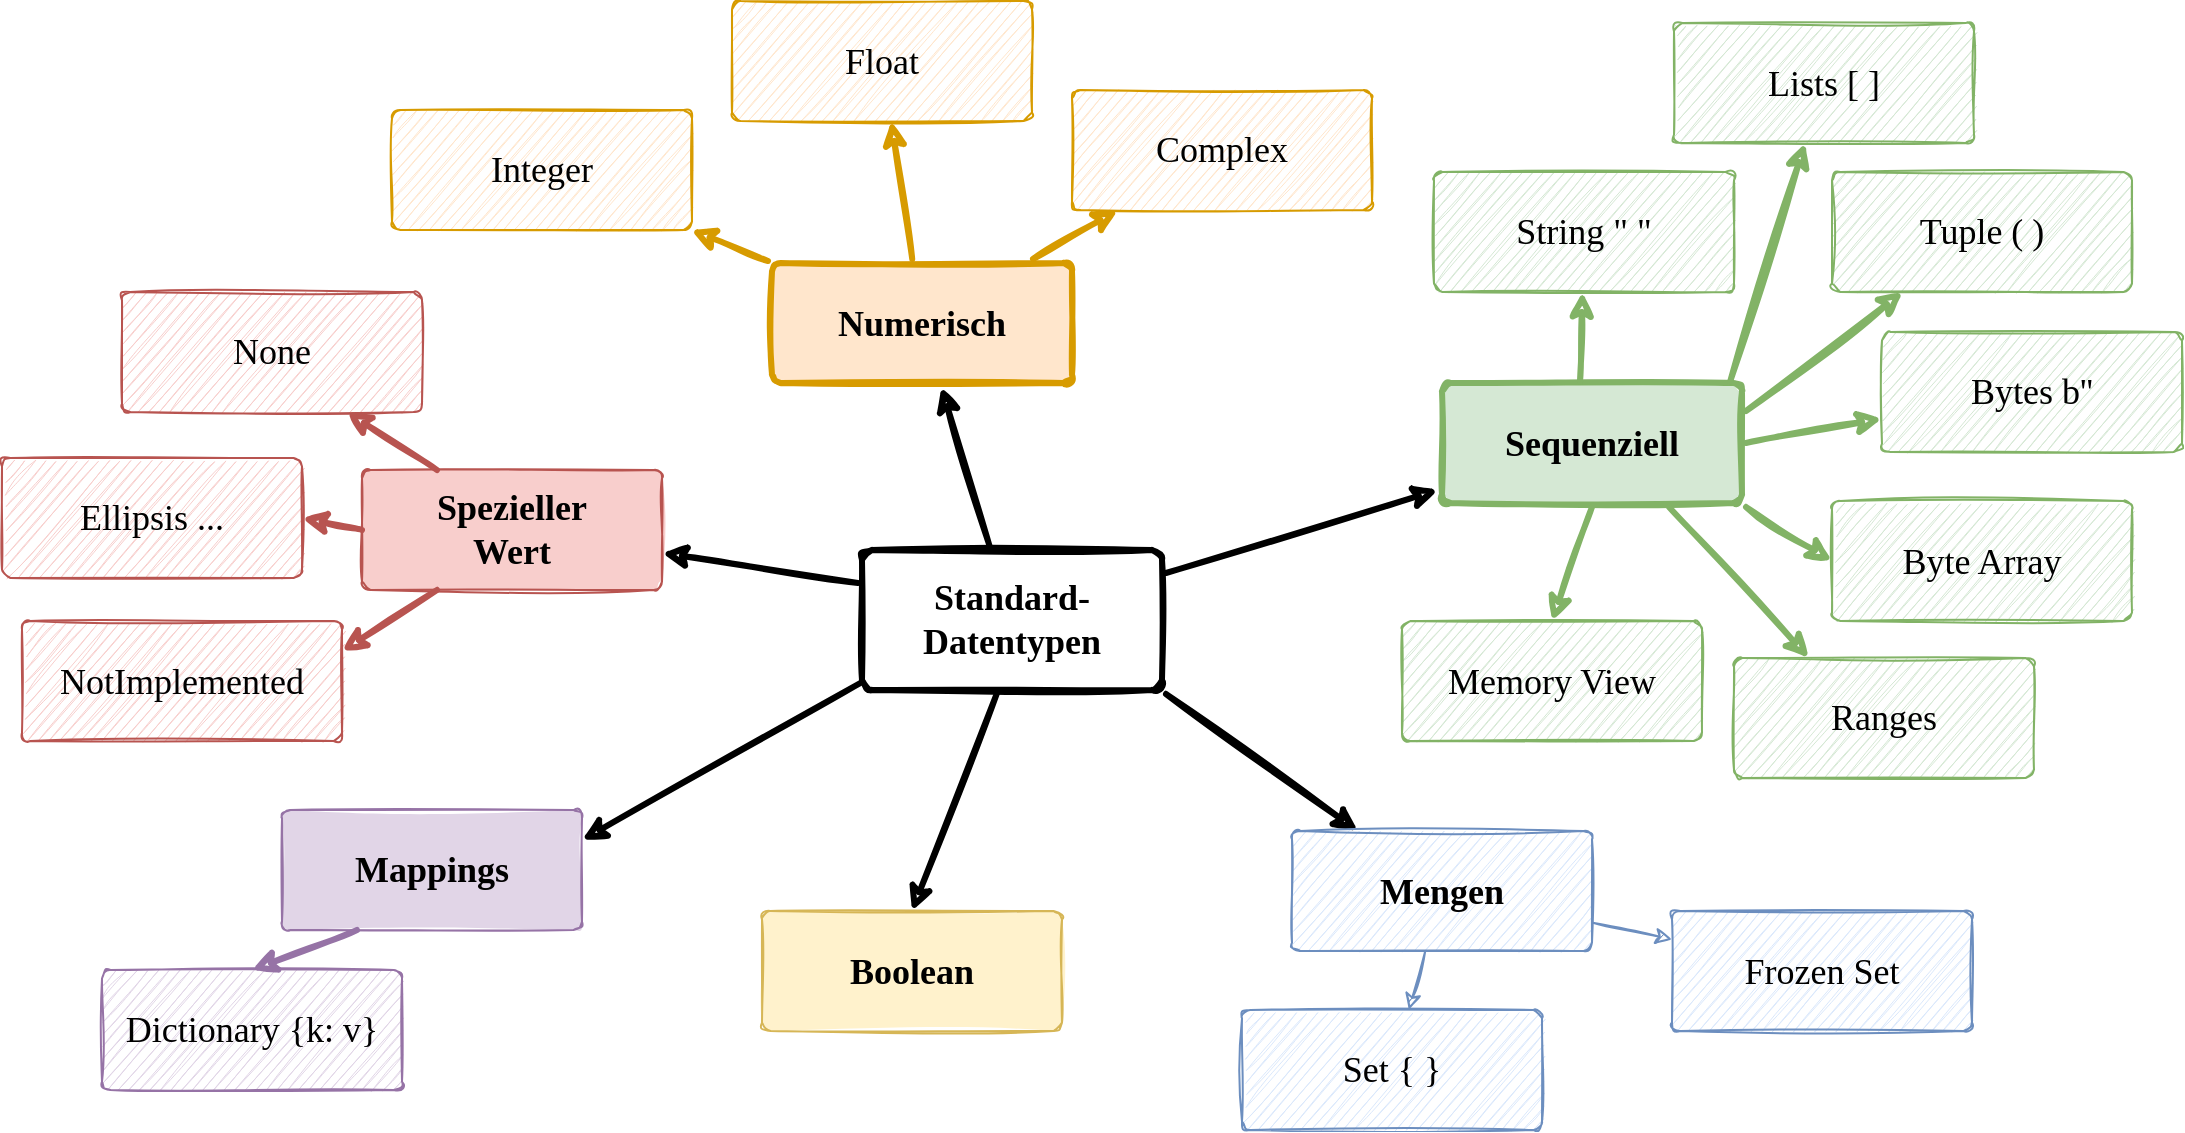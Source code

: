 <mxfile version="20.2.3" type="github">
  <diagram id="6a731a19-8d31-9384-78a2-239565b7b9f0" name="Page-1">
    <mxGraphModel dx="1303" dy="842" grid="1" gridSize="10" guides="1" tooltips="1" connect="1" arrows="1" fold="1" page="1" pageScale="1" pageWidth="1169" pageHeight="827" background="none" math="0" shadow="0">
      <root>
        <mxCell id="0" />
        <mxCell id="1" parent="0" />
        <mxCell id="1745" value="" style="edgeStyle=none;rounded=0;jumpStyle=none;html=1;shadow=0;labelBackgroundColor=none;startArrow=none;startFill=0;endArrow=classic;endFill=1;jettySize=auto;orthogonalLoop=1;strokeColor=#000000;strokeWidth=3;fontFamily=Comic Sans MS;fontSize=18;fontColor=#23445D;spacing=5;sketch=1;" parent="1" source="1749" target="1764" edge="1">
          <mxGeometry relative="1" as="geometry" />
        </mxCell>
        <mxCell id="1746" value="" style="edgeStyle=none;rounded=0;jumpStyle=none;html=1;shadow=0;labelBackgroundColor=none;startArrow=none;startFill=0;endArrow=classic;endFill=1;jettySize=auto;orthogonalLoop=1;strokeColor=#000000;strokeWidth=3;fontFamily=Comic Sans MS;fontSize=18;fontColor=#23445D;spacing=5;sketch=1;" parent="1" source="1749" target="1771" edge="1">
          <mxGeometry relative="1" as="geometry" />
        </mxCell>
        <mxCell id="1747" value="" style="edgeStyle=none;rounded=0;jumpStyle=none;html=1;shadow=0;labelBackgroundColor=none;startArrow=none;startFill=0;endArrow=classic;endFill=1;jettySize=auto;orthogonalLoop=1;strokeColor=#000000;strokeWidth=3;fontFamily=Comic Sans MS;fontSize=18;fontColor=#23445D;spacing=5;sketch=1;exitX=1;exitY=1;exitDx=0;exitDy=0;" parent="1" source="1749" target="1760" edge="1">
          <mxGeometry relative="1" as="geometry" />
        </mxCell>
        <mxCell id="1748" value="" style="edgeStyle=none;rounded=0;jumpStyle=none;html=1;shadow=0;labelBackgroundColor=none;startArrow=none;startFill=0;endArrow=classic;endFill=1;jettySize=auto;orthogonalLoop=1;strokeColor=#000000;strokeWidth=3;fontFamily=Comic Sans MS;fontSize=18;fontColor=#23445D;spacing=5;sketch=1;exitX=0;exitY=0.25;exitDx=0;exitDy=0;" parent="1" source="1749" target="1753" edge="1">
          <mxGeometry relative="1" as="geometry" />
        </mxCell>
        <mxCell id="1749" value="Standard-Datentypen" style="rounded=1;whiteSpace=wrap;html=1;shadow=0;labelBackgroundColor=none;strokeWidth=3;fontFamily=Comic Sans MS;fontSize=18;align=center;fontStyle=1;spacing=5;arcSize=7;perimeterSpacing=2;sketch=1;fillStyle=solid;" parent="1" vertex="1">
          <mxGeometry x="530" y="330" width="150" height="70" as="geometry" />
        </mxCell>
        <mxCell id="1753" value="Spezieller&lt;br&gt;Wert" style="rounded=1;whiteSpace=wrap;html=1;shadow=0;labelBackgroundColor=none;strokeColor=#b85450;strokeWidth=1;fillColor=#f8cecc;fontFamily=Comic Sans MS;fontSize=18;align=center;spacing=5;fontStyle=1;arcSize=7;perimeterSpacing=0;sketch=1;fillStyle=solid;" parent="1" vertex="1">
          <mxGeometry x="280" y="290" width="150" height="60" as="geometry" />
        </mxCell>
        <mxCell id="1757" value="" style="edgeStyle=none;rounded=0;jumpStyle=none;html=1;shadow=0;labelBackgroundColor=none;startArrow=none;startFill=0;endArrow=classic;endFill=1;jettySize=auto;orthogonalLoop=1;strokeColor=#6c8ebf;strokeWidth=1;fontFamily=Comic Sans MS;fontSize=18;fontColor=#FFFFFF;spacing=5;sketch=1;fillColor=#dae8fc;" parent="1" source="1760" target="1763" edge="1">
          <mxGeometry relative="1" as="geometry" />
        </mxCell>
        <mxCell id="1759" value="" style="edgeStyle=none;rounded=0;jumpStyle=none;html=1;shadow=0;labelBackgroundColor=none;startArrow=none;startFill=0;endArrow=classic;endFill=1;jettySize=auto;orthogonalLoop=1;strokeColor=#6c8ebf;strokeWidth=1;fontFamily=Comic Sans MS;fontSize=18;fontColor=#FFFFFF;spacing=5;sketch=1;fillColor=#dae8fc;" parent="1" source="1760" target="1761" edge="1">
          <mxGeometry relative="1" as="geometry" />
        </mxCell>
        <mxCell id="1760" value="Mengen" style="rounded=1;whiteSpace=wrap;html=1;shadow=0;labelBackgroundColor=none;strokeColor=#6c8ebf;strokeWidth=1;fillColor=#dae8fc;fontFamily=Comic Sans MS;fontSize=18;align=center;spacing=5;fontStyle=1;arcSize=7;perimeterSpacing=0;sketch=1;" parent="1" vertex="1">
          <mxGeometry x="745" y="470.5" width="150" height="60" as="geometry" />
        </mxCell>
        <mxCell id="1761" value="Frozen Set" style="rounded=1;whiteSpace=wrap;html=1;shadow=0;labelBackgroundColor=none;strokeColor=#6c8ebf;strokeWidth=1;fillColor=#dae8fc;fontFamily=Comic Sans MS;fontSize=18;align=center;spacing=5;arcSize=7;perimeterSpacing=0;sketch=1;" parent="1" vertex="1">
          <mxGeometry x="935" y="510.5" width="150" height="60" as="geometry" />
        </mxCell>
        <mxCell id="1763" value="Set { }" style="rounded=1;whiteSpace=wrap;html=1;shadow=0;labelBackgroundColor=none;strokeColor=#6c8ebf;strokeWidth=1;fillColor=#dae8fc;fontFamily=Comic Sans MS;fontSize=18;align=center;spacing=5;arcSize=7;perimeterSpacing=0;sketch=1;" parent="1" vertex="1">
          <mxGeometry x="720" y="560" width="150" height="60" as="geometry" />
        </mxCell>
        <mxCell id="1764" value="Numerisch" style="rounded=1;whiteSpace=wrap;html=1;shadow=0;labelBackgroundColor=none;strokeColor=#D79B00;strokeWidth=3;fillColor=#ffe6cc;fontFamily=Comic Sans MS;fontSize=18;align=center;spacing=5;fontStyle=1;arcSize=7;perimeterSpacing=2;sketch=1;fillStyle=solid;" parent="1" vertex="1">
          <mxGeometry x="485" y="186.5" width="150" height="60" as="geometry" />
        </mxCell>
        <mxCell id="1765" value="Complex" style="rounded=1;whiteSpace=wrap;html=1;shadow=0;labelBackgroundColor=none;strokeColor=#D79B00;strokeWidth=1;fillColor=#ffe6cc;fontFamily=Comic Sans MS;fontSize=18;align=center;spacing=5;arcSize=7;perimeterSpacing=0;sketch=1;" parent="1" vertex="1">
          <mxGeometry x="635" y="100" width="150" height="60" as="geometry" />
        </mxCell>
        <mxCell id="1766" value="" style="edgeStyle=none;rounded=0;jumpStyle=none;html=1;shadow=0;labelBackgroundColor=none;startArrow=none;startFill=0;endArrow=classic;endFill=1;jettySize=auto;orthogonalLoop=1;strokeColor=#D79B00;strokeWidth=3;fontFamily=Comic Sans MS;fontSize=18;fontColor=#FFFFFF;spacing=5;sketch=1;fillColor=#ffe6cc;" parent="1" source="1764" target="1765" edge="1">
          <mxGeometry relative="1" as="geometry" />
        </mxCell>
        <mxCell id="1767" value="Float" style="rounded=1;whiteSpace=wrap;html=1;shadow=0;labelBackgroundColor=none;strokeColor=#D79B00;strokeWidth=1;fillColor=#ffe6cc;fontFamily=Comic Sans MS;fontSize=18;align=center;spacing=5;arcSize=7;perimeterSpacing=0;sketch=1;" parent="1" vertex="1">
          <mxGeometry x="465" y="55.5" width="150" height="60" as="geometry" />
        </mxCell>
        <mxCell id="1768" value="" style="edgeStyle=none;rounded=0;jumpStyle=none;html=1;shadow=0;labelBackgroundColor=none;startArrow=none;startFill=0;endArrow=classic;endFill=1;jettySize=auto;orthogonalLoop=1;strokeColor=#D79B00;strokeWidth=3;fontFamily=Comic Sans MS;fontSize=18;fontColor=#FFFFFF;spacing=5;sketch=1;fillColor=#ffe6cc;" parent="1" source="1764" target="1767" edge="1">
          <mxGeometry relative="1" as="geometry" />
        </mxCell>
        <mxCell id="1769" value="Integer" style="rounded=1;whiteSpace=wrap;html=1;shadow=0;labelBackgroundColor=none;strokeColor=#D79B00;strokeWidth=1;fillColor=#ffe6cc;fontFamily=Comic Sans MS;fontSize=18;align=center;spacing=5;arcSize=7;perimeterSpacing=0;sketch=1;" parent="1" vertex="1">
          <mxGeometry x="295" y="110" width="150" height="60" as="geometry" />
        </mxCell>
        <mxCell id="1770" value="" style="edgeStyle=none;rounded=0;jumpStyle=none;html=1;shadow=0;labelBackgroundColor=none;startArrow=none;startFill=0;endArrow=classic;endFill=1;jettySize=auto;orthogonalLoop=1;strokeColor=#D79B00;strokeWidth=3;fontFamily=Comic Sans MS;fontSize=18;fontColor=#FFFFFF;spacing=5;sketch=1;fillColor=#ffe6cc;" parent="1" source="1764" target="1769" edge="1">
          <mxGeometry relative="1" as="geometry" />
        </mxCell>
        <mxCell id="1771" value="Sequenziell" style="rounded=1;whiteSpace=wrap;html=1;shadow=0;labelBackgroundColor=none;strokeColor=#82b366;strokeWidth=3;fillColor=#d5e8d4;fontFamily=Comic Sans MS;fontSize=18;align=center;spacing=5;fontStyle=1;arcSize=7;perimeterSpacing=2;sketch=1;fillStyle=solid;" parent="1" vertex="1">
          <mxGeometry x="820" y="246.5" width="150" height="60" as="geometry" />
        </mxCell>
        <mxCell id="1772" value="Lists [ ]" style="rounded=1;whiteSpace=wrap;html=1;shadow=0;labelBackgroundColor=none;strokeColor=#82b366;strokeWidth=1;fillColor=#d5e8d4;fontFamily=Comic Sans MS;fontSize=18;align=center;spacing=5;fontStyle=0;arcSize=7;perimeterSpacing=0;sketch=1;" parent="1" vertex="1">
          <mxGeometry x="936" y="66.5" width="150" height="60" as="geometry" />
        </mxCell>
        <mxCell id="1773" value="" style="edgeStyle=none;rounded=1;jumpStyle=none;html=1;shadow=0;labelBackgroundColor=none;startArrow=none;startFill=0;jettySize=auto;orthogonalLoop=1;strokeColor=#82b366;strokeWidth=3;fontFamily=Comic Sans MS;fontSize=18;fontColor=#FFFFFF;spacing=5;fontStyle=1;fillColor=#d5e8d4;sketch=1;exitX=0.948;exitY=0.023;exitDx=0;exitDy=0;exitPerimeter=0;" parent="1" source="1771" target="1772" edge="1">
          <mxGeometry relative="1" as="geometry" />
        </mxCell>
        <mxCell id="1774" value="Bytes b&#39;&#39;" style="rounded=1;whiteSpace=wrap;html=1;shadow=0;labelBackgroundColor=none;strokeColor=#82b366;strokeWidth=1;fillColor=#d5e8d4;fontFamily=Comic Sans MS;fontSize=18;align=center;spacing=5;fontStyle=0;arcSize=7;perimeterSpacing=0;sketch=1;" parent="1" vertex="1">
          <mxGeometry x="1040" y="221" width="150" height="60" as="geometry" />
        </mxCell>
        <mxCell id="1775" value="" style="edgeStyle=none;rounded=1;jumpStyle=none;html=1;shadow=0;labelBackgroundColor=none;startArrow=none;startFill=0;jettySize=auto;orthogonalLoop=1;strokeColor=#82b366;strokeWidth=3;fontFamily=Comic Sans MS;fontSize=18;fontColor=#FFFFFF;spacing=5;fontStyle=1;fillColor=#d5e8d4;sketch=1;exitX=1;exitY=0.5;exitDx=0;exitDy=0;" parent="1" source="1771" target="1774" edge="1">
          <mxGeometry relative="1" as="geometry" />
        </mxCell>
        <mxCell id="1776" value="Tuple ( )" style="rounded=1;whiteSpace=wrap;html=1;shadow=0;labelBackgroundColor=none;strokeColor=#82b366;strokeWidth=1;fillColor=#d5e8d4;fontFamily=Comic Sans MS;fontSize=18;align=center;spacing=5;fontStyle=0;arcSize=7;perimeterSpacing=0;sketch=1;" parent="1" vertex="1">
          <mxGeometry x="1015" y="141" width="150" height="60" as="geometry" />
        </mxCell>
        <mxCell id="1777" value="" style="edgeStyle=none;rounded=1;jumpStyle=none;html=1;shadow=0;labelBackgroundColor=none;startArrow=none;startFill=0;jettySize=auto;orthogonalLoop=1;strokeColor=#82b366;strokeWidth=3;fontFamily=Comic Sans MS;fontSize=18;fontColor=#FFFFFF;spacing=5;fontStyle=1;fillColor=#d5e8d4;sketch=1;exitX=1;exitY=0.25;exitDx=0;exitDy=0;" parent="1" source="1771" target="1776" edge="1">
          <mxGeometry relative="1" as="geometry" />
        </mxCell>
        <mxCell id="1779" value="" style="edgeStyle=none;rounded=1;jumpStyle=none;html=1;shadow=0;labelBackgroundColor=none;startArrow=none;startFill=0;jettySize=auto;orthogonalLoop=1;strokeColor=#82b366;strokeWidth=3;fontFamily=Comic Sans MS;fontSize=18;fontColor=#FFFFFF;spacing=5;fontStyle=1;fillColor=#d5e8d4;sketch=1;exitX=0.461;exitY=0.023;exitDx=0;exitDy=0;exitPerimeter=0;" parent="1" source="1771" target="1778" edge="1">
          <mxGeometry relative="1" as="geometry">
            <mxPoint x="920" y="241" as="sourcePoint" />
          </mxGeometry>
        </mxCell>
        <mxCell id="X-NRlNJ1EieBE7V-gmd9-1781" value="Byte Array" style="rounded=1;whiteSpace=wrap;html=1;shadow=0;labelBackgroundColor=none;strokeColor=#82b366;strokeWidth=1;fillColor=#d5e8d4;fontFamily=Comic Sans MS;fontSize=18;align=center;spacing=5;fontStyle=0;arcSize=7;perimeterSpacing=0;sketch=1;" parent="1" vertex="1">
          <mxGeometry x="1015" y="305.5" width="150" height="60" as="geometry" />
        </mxCell>
        <mxCell id="X-NRlNJ1EieBE7V-gmd9-1782" value="" style="edgeStyle=none;rounded=1;jumpStyle=none;html=1;shadow=0;labelBackgroundColor=none;startArrow=none;startFill=0;jettySize=auto;orthogonalLoop=1;strokeColor=#82b366;strokeWidth=3;fontFamily=Comic Sans MS;fontSize=18;fontColor=#FFFFFF;spacing=5;fontStyle=1;fillColor=#d5e8d4;sketch=1;exitX=1;exitY=1;exitDx=0;exitDy=0;entryX=0;entryY=0.5;entryDx=0;entryDy=0;" parent="1" source="1771" target="X-NRlNJ1EieBE7V-gmd9-1781" edge="1">
          <mxGeometry relative="1" as="geometry">
            <mxPoint x="957" y="351.65" as="sourcePoint" />
          </mxGeometry>
        </mxCell>
        <mxCell id="X-NRlNJ1EieBE7V-gmd9-1783" value="" style="edgeStyle=none;rounded=0;jumpStyle=none;html=1;shadow=0;labelBackgroundColor=none;startArrow=none;startFill=0;endArrow=classic;endFill=1;jettySize=auto;orthogonalLoop=1;strokeColor=#000000;strokeWidth=3;fontFamily=Comic Sans MS;fontSize=18;fontColor=#23445D;spacing=5;sketch=1;exitX=0.013;exitY=0.919;exitDx=0;exitDy=0;entryX=1;entryY=0.25;entryDx=0;entryDy=0;exitPerimeter=0;" parent="1" source="1749" target="X-NRlNJ1EieBE7V-gmd9-1784" edge="1">
          <mxGeometry relative="1" as="geometry">
            <mxPoint x="523" y="578.5" as="sourcePoint" />
          </mxGeometry>
        </mxCell>
        <mxCell id="X-NRlNJ1EieBE7V-gmd9-1784" value="Mappings" style="rounded=1;whiteSpace=wrap;html=1;shadow=0;labelBackgroundColor=none;strokeColor=#9673a6;strokeWidth=1;fillColor=#e1d5e7;fontFamily=Comic Sans MS;fontSize=18;align=center;spacing=5;fontStyle=1;arcSize=7;perimeterSpacing=0;sketch=1;fillStyle=solid;" parent="1" vertex="1">
          <mxGeometry x="240" y="460" width="150" height="60" as="geometry" />
        </mxCell>
        <mxCell id="X-NRlNJ1EieBE7V-gmd9-1785" value="Dictionary {k: v}" style="rounded=1;whiteSpace=wrap;html=1;shadow=0;labelBackgroundColor=none;strokeColor=#9673a6;strokeWidth=1;fillColor=#e1d5e7;fontFamily=Comic Sans MS;fontSize=18;align=center;spacing=5;arcSize=7;perimeterSpacing=0;sketch=1;" parent="1" vertex="1">
          <mxGeometry x="150" y="540" width="150" height="60" as="geometry" />
        </mxCell>
        <mxCell id="X-NRlNJ1EieBE7V-gmd9-1786" value="" style="edgeStyle=none;rounded=0;jumpStyle=none;html=1;shadow=0;labelBackgroundColor=none;startArrow=none;startFill=0;endArrow=classic;endFill=1;jettySize=auto;orthogonalLoop=1;strokeColor=#9673a6;strokeWidth=3;fontFamily=Comic Sans MS;fontSize=18;fontColor=#FFFFFF;spacing=5;sketch=1;fillColor=#e1d5e7;entryX=0.5;entryY=0;entryDx=0;entryDy=0;exitX=0.25;exitY=1;exitDx=0;exitDy=0;" parent="1" source="X-NRlNJ1EieBE7V-gmd9-1784" target="X-NRlNJ1EieBE7V-gmd9-1785" edge="1">
          <mxGeometry relative="1" as="geometry">
            <mxPoint x="303.889" y="644" as="sourcePoint" />
          </mxGeometry>
        </mxCell>
        <mxCell id="X-NRlNJ1EieBE7V-gmd9-1787" value="Boolean" style="rounded=1;whiteSpace=wrap;html=1;shadow=0;labelBackgroundColor=none;strokeColor=#d6b656;strokeWidth=1;fillColor=#fff2cc;fontFamily=Comic Sans MS;fontSize=18;align=center;spacing=5;fontStyle=1;arcSize=7;perimeterSpacing=0;sketch=1;fillStyle=solid;" parent="1" vertex="1">
          <mxGeometry x="480" y="510.5" width="150" height="60" as="geometry" />
        </mxCell>
        <mxCell id="X-NRlNJ1EieBE7V-gmd9-1788" value="" style="edgeStyle=none;rounded=0;jumpStyle=none;html=1;shadow=0;labelBackgroundColor=none;startArrow=none;startFill=0;endArrow=classic;endFill=1;jettySize=auto;orthogonalLoop=1;strokeColor=#000000;strokeWidth=3;fontFamily=Comic Sans MS;fontSize=18;fontColor=#23445D;spacing=5;sketch=1;exitX=0.455;exitY=0.973;exitDx=0;exitDy=0;entryX=0.5;entryY=0;entryDx=0;entryDy=0;exitPerimeter=0;" parent="1" source="1749" target="X-NRlNJ1EieBE7V-gmd9-1787" edge="1">
          <mxGeometry relative="1" as="geometry">
            <mxPoint x="505.002" y="420.006" as="sourcePoint" />
            <mxPoint x="370" y="475.5" as="targetPoint" />
          </mxGeometry>
        </mxCell>
        <mxCell id="X-NRlNJ1EieBE7V-gmd9-1789" value="None" style="rounded=1;whiteSpace=wrap;html=1;shadow=0;labelBackgroundColor=none;strokeColor=#b85450;strokeWidth=1;fillColor=#f8cecc;fontFamily=Comic Sans MS;fontSize=18;align=center;spacing=5;fontStyle=0;arcSize=7;perimeterSpacing=0;sketch=1;fillStyle=hachure;" parent="1" vertex="1">
          <mxGeometry x="160" y="201" width="150" height="60" as="geometry" />
        </mxCell>
        <mxCell id="X-NRlNJ1EieBE7V-gmd9-1790" value="Ellipsis ..." style="rounded=1;whiteSpace=wrap;html=1;shadow=0;labelBackgroundColor=none;strokeColor=#b85450;strokeWidth=1;fillColor=#f8cecc;fontFamily=Comic Sans MS;fontSize=18;align=center;spacing=5;fontStyle=0;arcSize=7;perimeterSpacing=0;sketch=1;fillStyle=hachure;" parent="1" vertex="1">
          <mxGeometry x="100" y="284" width="150" height="60" as="geometry" />
        </mxCell>
        <mxCell id="X-NRlNJ1EieBE7V-gmd9-1791" value="NotImplemented" style="rounded=1;whiteSpace=wrap;html=1;shadow=0;labelBackgroundColor=none;strokeColor=#b85450;strokeWidth=1;fillColor=#f8cecc;fontFamily=Comic Sans MS;fontSize=18;align=center;spacing=5;fontStyle=0;arcSize=7;perimeterSpacing=0;sketch=1;fillStyle=hachure;" parent="1" vertex="1">
          <mxGeometry x="110" y="365.5" width="160" height="60" as="geometry" />
        </mxCell>
        <mxCell id="X-NRlNJ1EieBE7V-gmd9-1793" value="" style="edgeStyle=none;rounded=0;jumpStyle=none;html=1;shadow=0;labelBackgroundColor=none;startArrow=none;startFill=0;endArrow=classic;endFill=1;jettySize=auto;orthogonalLoop=1;strokeColor=#b85450;strokeWidth=3;fontFamily=Comic Sans MS;fontSize=18;fontColor=#FFFFFF;spacing=5;sketch=1;fillColor=#f8cecc;entryX=1;entryY=0.25;entryDx=0;entryDy=0;exitX=0.25;exitY=1;exitDx=0;exitDy=0;" parent="1" source="1753" target="X-NRlNJ1EieBE7V-gmd9-1791" edge="1">
          <mxGeometry relative="1" as="geometry">
            <mxPoint x="332.5" y="369" as="sourcePoint" />
            <mxPoint x="280" y="389" as="targetPoint" />
          </mxGeometry>
        </mxCell>
        <mxCell id="X-NRlNJ1EieBE7V-gmd9-1794" value="" style="edgeStyle=none;rounded=0;jumpStyle=none;html=1;shadow=0;labelBackgroundColor=none;startArrow=none;startFill=0;endArrow=classic;endFill=1;jettySize=auto;orthogonalLoop=1;strokeColor=#b85450;strokeWidth=3;fontFamily=Comic Sans MS;fontSize=18;fontColor=#FFFFFF;spacing=5;sketch=1;fillColor=#f8cecc;entryX=1;entryY=0.5;entryDx=0;entryDy=0;exitX=0;exitY=0.5;exitDx=0;exitDy=0;" parent="1" source="1753" target="X-NRlNJ1EieBE7V-gmd9-1790" edge="1">
          <mxGeometry relative="1" as="geometry">
            <mxPoint x="327.5" y="360" as="sourcePoint" />
            <mxPoint x="280" y="390.5" as="targetPoint" />
          </mxGeometry>
        </mxCell>
        <mxCell id="X-NRlNJ1EieBE7V-gmd9-1795" value="" style="edgeStyle=none;rounded=0;jumpStyle=none;html=1;shadow=0;labelBackgroundColor=none;startArrow=none;startFill=0;endArrow=classic;endFill=1;jettySize=auto;orthogonalLoop=1;strokeColor=#b85450;strokeWidth=3;fontFamily=Comic Sans MS;fontSize=18;fontColor=#FFFFFF;spacing=5;sketch=1;fillColor=#f8cecc;entryX=0.75;entryY=1;entryDx=0;entryDy=0;exitX=0.25;exitY=0;exitDx=0;exitDy=0;" parent="1" source="1753" target="X-NRlNJ1EieBE7V-gmd9-1789" edge="1">
          <mxGeometry relative="1" as="geometry">
            <mxPoint x="290" y="330" as="sourcePoint" />
            <mxPoint x="260" y="324" as="targetPoint" />
          </mxGeometry>
        </mxCell>
        <mxCell id="tZK1ywAeQsJ68GABahhb-1780" value="Memory View" style="rounded=1;whiteSpace=wrap;html=1;shadow=0;labelBackgroundColor=none;strokeColor=#82b366;strokeWidth=1;fillColor=#d5e8d4;fontFamily=Comic Sans MS;fontSize=18;align=center;spacing=5;fontStyle=0;arcSize=7;perimeterSpacing=0;sketch=1;" vertex="1" parent="1">
          <mxGeometry x="800" y="365.5" width="150" height="60" as="geometry" />
        </mxCell>
        <mxCell id="tZK1ywAeQsJ68GABahhb-1781" value="Ranges" style="rounded=1;whiteSpace=wrap;html=1;shadow=0;labelBackgroundColor=none;strokeColor=#82b366;strokeWidth=1;fillColor=#d5e8d4;fontFamily=Comic Sans MS;fontSize=18;align=center;spacing=5;fontStyle=0;arcSize=7;perimeterSpacing=0;sketch=1;" vertex="1" parent="1">
          <mxGeometry x="966" y="384" width="150" height="60" as="geometry" />
        </mxCell>
        <mxCell id="1778" value="String &quot; &quot;" style="rounded=1;whiteSpace=wrap;html=1;shadow=0;labelBackgroundColor=none;strokeColor=#82b366;strokeWidth=1;fillColor=#d5e8d4;fontFamily=Comic Sans MS;fontSize=18;align=center;spacing=5;fontStyle=0;arcSize=7;perimeterSpacing=0;sketch=1;fillStyle=hachure;gradientColor=none;glass=0;" parent="1" vertex="1">
          <mxGeometry x="816" y="141" width="150" height="60" as="geometry" />
        </mxCell>
        <mxCell id="tZK1ywAeQsJ68GABahhb-1783" value="" style="edgeStyle=none;rounded=1;jumpStyle=none;html=1;shadow=0;labelBackgroundColor=none;startArrow=none;startFill=0;jettySize=auto;orthogonalLoop=1;strokeColor=#82b366;strokeWidth=3;fontFamily=Comic Sans MS;fontSize=18;fontColor=#FFFFFF;spacing=5;fontStyle=1;fillColor=#d5e8d4;sketch=1;entryX=0.5;entryY=0;entryDx=0;entryDy=0;exitX=0.5;exitY=1;exitDx=0;exitDy=0;" edge="1" parent="1" source="1771" target="tZK1ywAeQsJ68GABahhb-1780">
          <mxGeometry relative="1" as="geometry">
            <mxPoint x="979.998" y="264.996" as="sourcePoint" />
            <mxPoint x="1020" y="132.02" as="targetPoint" />
          </mxGeometry>
        </mxCell>
        <mxCell id="tZK1ywAeQsJ68GABahhb-1785" value="" style="edgeStyle=none;rounded=1;jumpStyle=none;html=1;shadow=0;labelBackgroundColor=none;startArrow=none;startFill=0;jettySize=auto;orthogonalLoop=1;strokeColor=#82b366;strokeWidth=3;fontFamily=Comic Sans MS;fontSize=18;fontColor=#FFFFFF;spacing=5;fontStyle=1;fillColor=#d5e8d4;sketch=1;entryX=0.25;entryY=0;entryDx=0;entryDy=0;exitX=0.75;exitY=1;exitDx=0;exitDy=0;" edge="1" parent="1" source="1771" target="tZK1ywAeQsJ68GABahhb-1781">
          <mxGeometry relative="1" as="geometry">
            <mxPoint x="905" y="318.5" as="sourcePoint" />
            <mxPoint x="885" y="375.5" as="targetPoint" />
          </mxGeometry>
        </mxCell>
      </root>
    </mxGraphModel>
  </diagram>
</mxfile>
